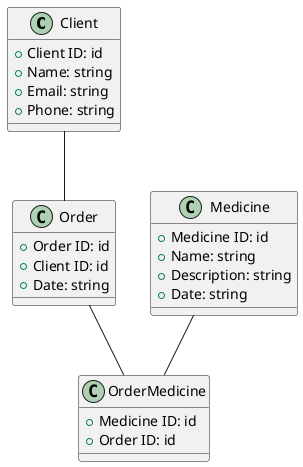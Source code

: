 @startuml
!define RECTANGLE class

'определение сущности Client'
RECTANGLE Client {
  + Client ID: id
  + Name: string
  + Email: string
  + Phone: string
}

'определение сущности Medicine'
RECTANGLE Medicine {
  + Medicine ID: id
  + Name: string
  + Description: string
  + Date: string
}

'определение сущности Order'
'связь 1:N, у одного клента может быть несколько заказов, у одного заказа может быть один владелец'
RECTANGLE Order {
  + Order ID: id
  + Client ID: id
  + Date: string
}

'определение сущности OrderMedicine'
'связь N:N, у одного заказа может быть несколько лекарств, одно лекарство может находится в нескольких заказах'
RECTANGLE OrderMedicine {
  + Medicine ID: id
  + Order ID: id
}

Client " " -- " " Order
Order " " -- " " OrderMedicine
Medicine " " -- " " OrderMedicine
@enduml

